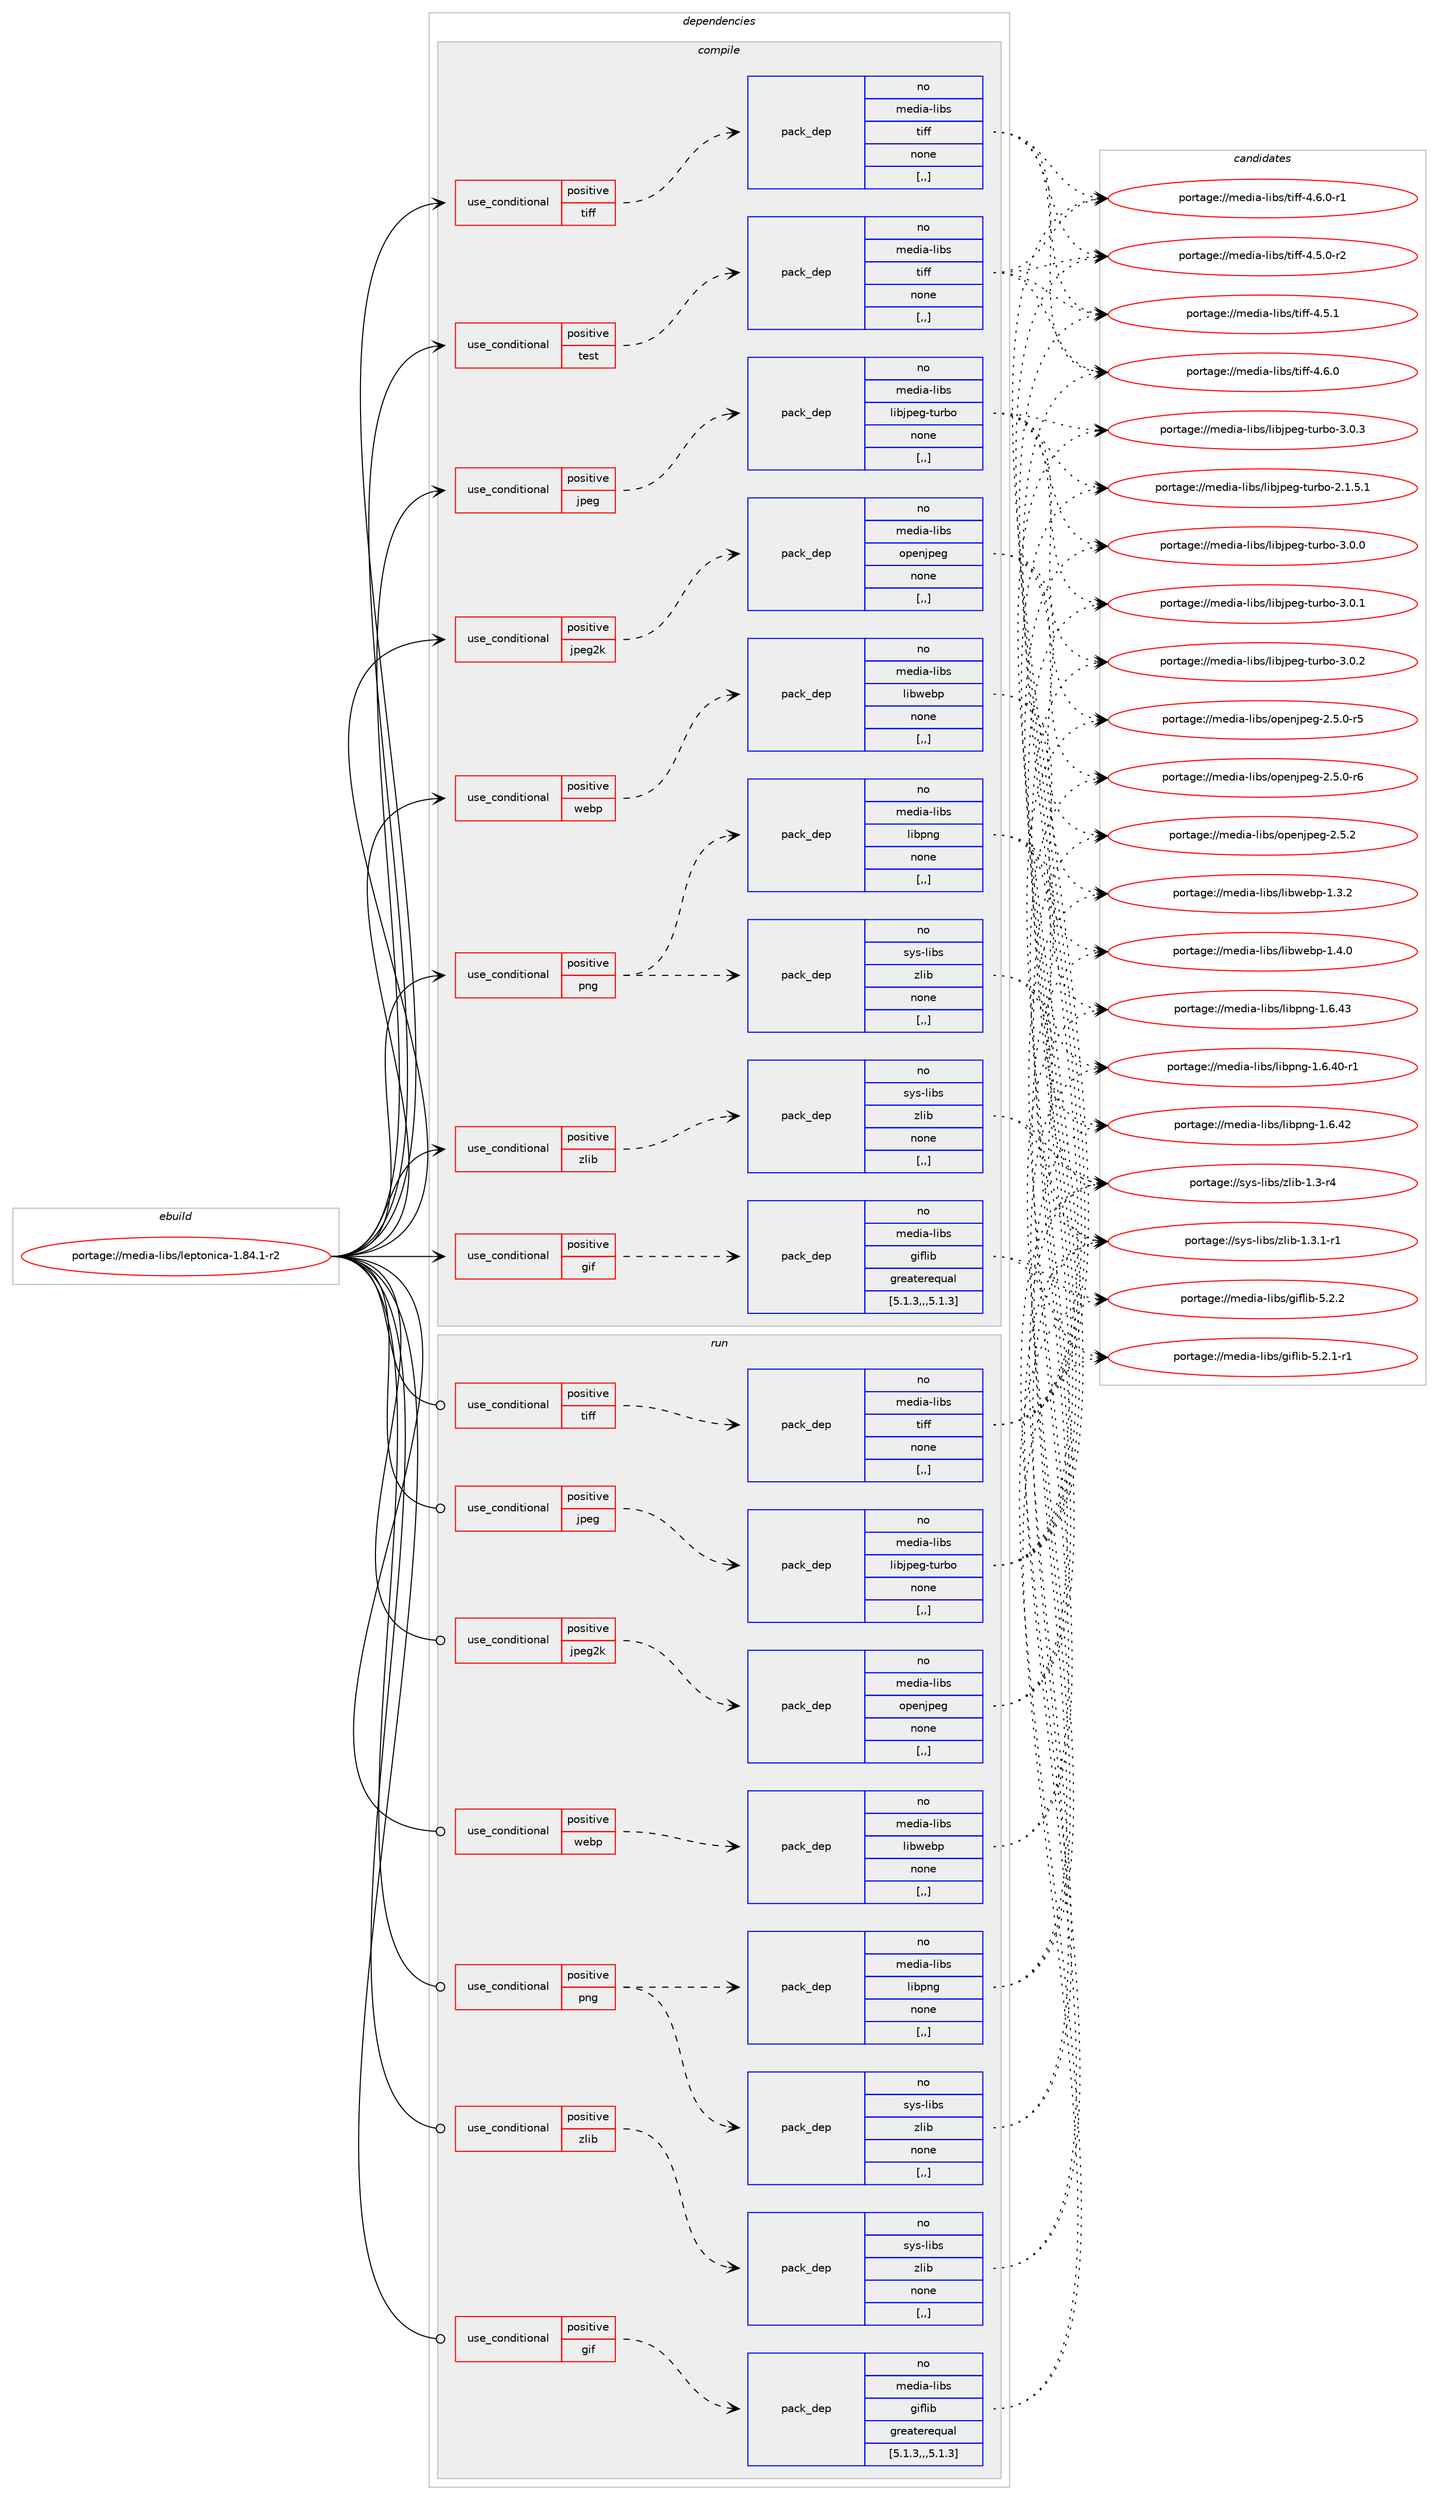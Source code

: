 digraph prolog {

# *************
# Graph options
# *************

newrank=true;
concentrate=true;
compound=true;
graph [rankdir=LR,fontname=Helvetica,fontsize=10,ranksep=1.5];#, ranksep=2.5, nodesep=0.2];
edge  [arrowhead=vee];
node  [fontname=Helvetica,fontsize=10];

# **********
# The ebuild
# **********

subgraph cluster_leftcol {
color=gray;
rank=same;
label=<<i>ebuild</i>>;
id [label="portage://media-libs/leptonica-1.84.1-r2", color=red, width=4, href="../media-libs/leptonica-1.84.1-r2.svg"];
}

# ****************
# The dependencies
# ****************

subgraph cluster_midcol {
color=gray;
label=<<i>dependencies</i>>;
subgraph cluster_compile {
fillcolor="#eeeeee";
style=filled;
label=<<i>compile</i>>;
subgraph cond73645 {
dependency291904 [label=<<TABLE BORDER="0" CELLBORDER="1" CELLSPACING="0" CELLPADDING="4"><TR><TD ROWSPAN="3" CELLPADDING="10">use_conditional</TD></TR><TR><TD>positive</TD></TR><TR><TD>gif</TD></TR></TABLE>>, shape=none, color=red];
subgraph pack215945 {
dependency291905 [label=<<TABLE BORDER="0" CELLBORDER="1" CELLSPACING="0" CELLPADDING="4" WIDTH="220"><TR><TD ROWSPAN="6" CELLPADDING="30">pack_dep</TD></TR><TR><TD WIDTH="110">no</TD></TR><TR><TD>media-libs</TD></TR><TR><TD>giflib</TD></TR><TR><TD>greaterequal</TD></TR><TR><TD>[5.1.3,,,5.1.3]</TD></TR></TABLE>>, shape=none, color=blue];
}
dependency291904:e -> dependency291905:w [weight=20,style="dashed",arrowhead="vee"];
}
id:e -> dependency291904:w [weight=20,style="solid",arrowhead="vee"];
subgraph cond73646 {
dependency291906 [label=<<TABLE BORDER="0" CELLBORDER="1" CELLSPACING="0" CELLPADDING="4"><TR><TD ROWSPAN="3" CELLPADDING="10">use_conditional</TD></TR><TR><TD>positive</TD></TR><TR><TD>jpeg</TD></TR></TABLE>>, shape=none, color=red];
subgraph pack215946 {
dependency291907 [label=<<TABLE BORDER="0" CELLBORDER="1" CELLSPACING="0" CELLPADDING="4" WIDTH="220"><TR><TD ROWSPAN="6" CELLPADDING="30">pack_dep</TD></TR><TR><TD WIDTH="110">no</TD></TR><TR><TD>media-libs</TD></TR><TR><TD>libjpeg-turbo</TD></TR><TR><TD>none</TD></TR><TR><TD>[,,]</TD></TR></TABLE>>, shape=none, color=blue];
}
dependency291906:e -> dependency291907:w [weight=20,style="dashed",arrowhead="vee"];
}
id:e -> dependency291906:w [weight=20,style="solid",arrowhead="vee"];
subgraph cond73647 {
dependency291908 [label=<<TABLE BORDER="0" CELLBORDER="1" CELLSPACING="0" CELLPADDING="4"><TR><TD ROWSPAN="3" CELLPADDING="10">use_conditional</TD></TR><TR><TD>positive</TD></TR><TR><TD>jpeg2k</TD></TR></TABLE>>, shape=none, color=red];
subgraph pack215947 {
dependency291909 [label=<<TABLE BORDER="0" CELLBORDER="1" CELLSPACING="0" CELLPADDING="4" WIDTH="220"><TR><TD ROWSPAN="6" CELLPADDING="30">pack_dep</TD></TR><TR><TD WIDTH="110">no</TD></TR><TR><TD>media-libs</TD></TR><TR><TD>openjpeg</TD></TR><TR><TD>none</TD></TR><TR><TD>[,,]</TD></TR></TABLE>>, shape=none, color=blue];
}
dependency291908:e -> dependency291909:w [weight=20,style="dashed",arrowhead="vee"];
}
id:e -> dependency291908:w [weight=20,style="solid",arrowhead="vee"];
subgraph cond73648 {
dependency291910 [label=<<TABLE BORDER="0" CELLBORDER="1" CELLSPACING="0" CELLPADDING="4"><TR><TD ROWSPAN="3" CELLPADDING="10">use_conditional</TD></TR><TR><TD>positive</TD></TR><TR><TD>png</TD></TR></TABLE>>, shape=none, color=red];
subgraph pack215948 {
dependency291911 [label=<<TABLE BORDER="0" CELLBORDER="1" CELLSPACING="0" CELLPADDING="4" WIDTH="220"><TR><TD ROWSPAN="6" CELLPADDING="30">pack_dep</TD></TR><TR><TD WIDTH="110">no</TD></TR><TR><TD>media-libs</TD></TR><TR><TD>libpng</TD></TR><TR><TD>none</TD></TR><TR><TD>[,,]</TD></TR></TABLE>>, shape=none, color=blue];
}
dependency291910:e -> dependency291911:w [weight=20,style="dashed",arrowhead="vee"];
subgraph pack215949 {
dependency291912 [label=<<TABLE BORDER="0" CELLBORDER="1" CELLSPACING="0" CELLPADDING="4" WIDTH="220"><TR><TD ROWSPAN="6" CELLPADDING="30">pack_dep</TD></TR><TR><TD WIDTH="110">no</TD></TR><TR><TD>sys-libs</TD></TR><TR><TD>zlib</TD></TR><TR><TD>none</TD></TR><TR><TD>[,,]</TD></TR></TABLE>>, shape=none, color=blue];
}
dependency291910:e -> dependency291912:w [weight=20,style="dashed",arrowhead="vee"];
}
id:e -> dependency291910:w [weight=20,style="solid",arrowhead="vee"];
subgraph cond73649 {
dependency291913 [label=<<TABLE BORDER="0" CELLBORDER="1" CELLSPACING="0" CELLPADDING="4"><TR><TD ROWSPAN="3" CELLPADDING="10">use_conditional</TD></TR><TR><TD>positive</TD></TR><TR><TD>test</TD></TR></TABLE>>, shape=none, color=red];
subgraph pack215950 {
dependency291914 [label=<<TABLE BORDER="0" CELLBORDER="1" CELLSPACING="0" CELLPADDING="4" WIDTH="220"><TR><TD ROWSPAN="6" CELLPADDING="30">pack_dep</TD></TR><TR><TD WIDTH="110">no</TD></TR><TR><TD>media-libs</TD></TR><TR><TD>tiff</TD></TR><TR><TD>none</TD></TR><TR><TD>[,,]</TD></TR></TABLE>>, shape=none, color=blue];
}
dependency291913:e -> dependency291914:w [weight=20,style="dashed",arrowhead="vee"];
}
id:e -> dependency291913:w [weight=20,style="solid",arrowhead="vee"];
subgraph cond73650 {
dependency291915 [label=<<TABLE BORDER="0" CELLBORDER="1" CELLSPACING="0" CELLPADDING="4"><TR><TD ROWSPAN="3" CELLPADDING="10">use_conditional</TD></TR><TR><TD>positive</TD></TR><TR><TD>tiff</TD></TR></TABLE>>, shape=none, color=red];
subgraph pack215951 {
dependency291916 [label=<<TABLE BORDER="0" CELLBORDER="1" CELLSPACING="0" CELLPADDING="4" WIDTH="220"><TR><TD ROWSPAN="6" CELLPADDING="30">pack_dep</TD></TR><TR><TD WIDTH="110">no</TD></TR><TR><TD>media-libs</TD></TR><TR><TD>tiff</TD></TR><TR><TD>none</TD></TR><TR><TD>[,,]</TD></TR></TABLE>>, shape=none, color=blue];
}
dependency291915:e -> dependency291916:w [weight=20,style="dashed",arrowhead="vee"];
}
id:e -> dependency291915:w [weight=20,style="solid",arrowhead="vee"];
subgraph cond73651 {
dependency291917 [label=<<TABLE BORDER="0" CELLBORDER="1" CELLSPACING="0" CELLPADDING="4"><TR><TD ROWSPAN="3" CELLPADDING="10">use_conditional</TD></TR><TR><TD>positive</TD></TR><TR><TD>webp</TD></TR></TABLE>>, shape=none, color=red];
subgraph pack215952 {
dependency291918 [label=<<TABLE BORDER="0" CELLBORDER="1" CELLSPACING="0" CELLPADDING="4" WIDTH="220"><TR><TD ROWSPAN="6" CELLPADDING="30">pack_dep</TD></TR><TR><TD WIDTH="110">no</TD></TR><TR><TD>media-libs</TD></TR><TR><TD>libwebp</TD></TR><TR><TD>none</TD></TR><TR><TD>[,,]</TD></TR></TABLE>>, shape=none, color=blue];
}
dependency291917:e -> dependency291918:w [weight=20,style="dashed",arrowhead="vee"];
}
id:e -> dependency291917:w [weight=20,style="solid",arrowhead="vee"];
subgraph cond73652 {
dependency291919 [label=<<TABLE BORDER="0" CELLBORDER="1" CELLSPACING="0" CELLPADDING="4"><TR><TD ROWSPAN="3" CELLPADDING="10">use_conditional</TD></TR><TR><TD>positive</TD></TR><TR><TD>zlib</TD></TR></TABLE>>, shape=none, color=red];
subgraph pack215953 {
dependency291920 [label=<<TABLE BORDER="0" CELLBORDER="1" CELLSPACING="0" CELLPADDING="4" WIDTH="220"><TR><TD ROWSPAN="6" CELLPADDING="30">pack_dep</TD></TR><TR><TD WIDTH="110">no</TD></TR><TR><TD>sys-libs</TD></TR><TR><TD>zlib</TD></TR><TR><TD>none</TD></TR><TR><TD>[,,]</TD></TR></TABLE>>, shape=none, color=blue];
}
dependency291919:e -> dependency291920:w [weight=20,style="dashed",arrowhead="vee"];
}
id:e -> dependency291919:w [weight=20,style="solid",arrowhead="vee"];
}
subgraph cluster_compileandrun {
fillcolor="#eeeeee";
style=filled;
label=<<i>compile and run</i>>;
}
subgraph cluster_run {
fillcolor="#eeeeee";
style=filled;
label=<<i>run</i>>;
subgraph cond73653 {
dependency291921 [label=<<TABLE BORDER="0" CELLBORDER="1" CELLSPACING="0" CELLPADDING="4"><TR><TD ROWSPAN="3" CELLPADDING="10">use_conditional</TD></TR><TR><TD>positive</TD></TR><TR><TD>gif</TD></TR></TABLE>>, shape=none, color=red];
subgraph pack215954 {
dependency291922 [label=<<TABLE BORDER="0" CELLBORDER="1" CELLSPACING="0" CELLPADDING="4" WIDTH="220"><TR><TD ROWSPAN="6" CELLPADDING="30">pack_dep</TD></TR><TR><TD WIDTH="110">no</TD></TR><TR><TD>media-libs</TD></TR><TR><TD>giflib</TD></TR><TR><TD>greaterequal</TD></TR><TR><TD>[5.1.3,,,5.1.3]</TD></TR></TABLE>>, shape=none, color=blue];
}
dependency291921:e -> dependency291922:w [weight=20,style="dashed",arrowhead="vee"];
}
id:e -> dependency291921:w [weight=20,style="solid",arrowhead="odot"];
subgraph cond73654 {
dependency291923 [label=<<TABLE BORDER="0" CELLBORDER="1" CELLSPACING="0" CELLPADDING="4"><TR><TD ROWSPAN="3" CELLPADDING="10">use_conditional</TD></TR><TR><TD>positive</TD></TR><TR><TD>jpeg</TD></TR></TABLE>>, shape=none, color=red];
subgraph pack215955 {
dependency291924 [label=<<TABLE BORDER="0" CELLBORDER="1" CELLSPACING="0" CELLPADDING="4" WIDTH="220"><TR><TD ROWSPAN="6" CELLPADDING="30">pack_dep</TD></TR><TR><TD WIDTH="110">no</TD></TR><TR><TD>media-libs</TD></TR><TR><TD>libjpeg-turbo</TD></TR><TR><TD>none</TD></TR><TR><TD>[,,]</TD></TR></TABLE>>, shape=none, color=blue];
}
dependency291923:e -> dependency291924:w [weight=20,style="dashed",arrowhead="vee"];
}
id:e -> dependency291923:w [weight=20,style="solid",arrowhead="odot"];
subgraph cond73655 {
dependency291925 [label=<<TABLE BORDER="0" CELLBORDER="1" CELLSPACING="0" CELLPADDING="4"><TR><TD ROWSPAN="3" CELLPADDING="10">use_conditional</TD></TR><TR><TD>positive</TD></TR><TR><TD>jpeg2k</TD></TR></TABLE>>, shape=none, color=red];
subgraph pack215956 {
dependency291926 [label=<<TABLE BORDER="0" CELLBORDER="1" CELLSPACING="0" CELLPADDING="4" WIDTH="220"><TR><TD ROWSPAN="6" CELLPADDING="30">pack_dep</TD></TR><TR><TD WIDTH="110">no</TD></TR><TR><TD>media-libs</TD></TR><TR><TD>openjpeg</TD></TR><TR><TD>none</TD></TR><TR><TD>[,,]</TD></TR></TABLE>>, shape=none, color=blue];
}
dependency291925:e -> dependency291926:w [weight=20,style="dashed",arrowhead="vee"];
}
id:e -> dependency291925:w [weight=20,style="solid",arrowhead="odot"];
subgraph cond73656 {
dependency291927 [label=<<TABLE BORDER="0" CELLBORDER="1" CELLSPACING="0" CELLPADDING="4"><TR><TD ROWSPAN="3" CELLPADDING="10">use_conditional</TD></TR><TR><TD>positive</TD></TR><TR><TD>png</TD></TR></TABLE>>, shape=none, color=red];
subgraph pack215957 {
dependency291928 [label=<<TABLE BORDER="0" CELLBORDER="1" CELLSPACING="0" CELLPADDING="4" WIDTH="220"><TR><TD ROWSPAN="6" CELLPADDING="30">pack_dep</TD></TR><TR><TD WIDTH="110">no</TD></TR><TR><TD>media-libs</TD></TR><TR><TD>libpng</TD></TR><TR><TD>none</TD></TR><TR><TD>[,,]</TD></TR></TABLE>>, shape=none, color=blue];
}
dependency291927:e -> dependency291928:w [weight=20,style="dashed",arrowhead="vee"];
subgraph pack215958 {
dependency291929 [label=<<TABLE BORDER="0" CELLBORDER="1" CELLSPACING="0" CELLPADDING="4" WIDTH="220"><TR><TD ROWSPAN="6" CELLPADDING="30">pack_dep</TD></TR><TR><TD WIDTH="110">no</TD></TR><TR><TD>sys-libs</TD></TR><TR><TD>zlib</TD></TR><TR><TD>none</TD></TR><TR><TD>[,,]</TD></TR></TABLE>>, shape=none, color=blue];
}
dependency291927:e -> dependency291929:w [weight=20,style="dashed",arrowhead="vee"];
}
id:e -> dependency291927:w [weight=20,style="solid",arrowhead="odot"];
subgraph cond73657 {
dependency291930 [label=<<TABLE BORDER="0" CELLBORDER="1" CELLSPACING="0" CELLPADDING="4"><TR><TD ROWSPAN="3" CELLPADDING="10">use_conditional</TD></TR><TR><TD>positive</TD></TR><TR><TD>tiff</TD></TR></TABLE>>, shape=none, color=red];
subgraph pack215959 {
dependency291931 [label=<<TABLE BORDER="0" CELLBORDER="1" CELLSPACING="0" CELLPADDING="4" WIDTH="220"><TR><TD ROWSPAN="6" CELLPADDING="30">pack_dep</TD></TR><TR><TD WIDTH="110">no</TD></TR><TR><TD>media-libs</TD></TR><TR><TD>tiff</TD></TR><TR><TD>none</TD></TR><TR><TD>[,,]</TD></TR></TABLE>>, shape=none, color=blue];
}
dependency291930:e -> dependency291931:w [weight=20,style="dashed",arrowhead="vee"];
}
id:e -> dependency291930:w [weight=20,style="solid",arrowhead="odot"];
subgraph cond73658 {
dependency291932 [label=<<TABLE BORDER="0" CELLBORDER="1" CELLSPACING="0" CELLPADDING="4"><TR><TD ROWSPAN="3" CELLPADDING="10">use_conditional</TD></TR><TR><TD>positive</TD></TR><TR><TD>webp</TD></TR></TABLE>>, shape=none, color=red];
subgraph pack215960 {
dependency291933 [label=<<TABLE BORDER="0" CELLBORDER="1" CELLSPACING="0" CELLPADDING="4" WIDTH="220"><TR><TD ROWSPAN="6" CELLPADDING="30">pack_dep</TD></TR><TR><TD WIDTH="110">no</TD></TR><TR><TD>media-libs</TD></TR><TR><TD>libwebp</TD></TR><TR><TD>none</TD></TR><TR><TD>[,,]</TD></TR></TABLE>>, shape=none, color=blue];
}
dependency291932:e -> dependency291933:w [weight=20,style="dashed",arrowhead="vee"];
}
id:e -> dependency291932:w [weight=20,style="solid",arrowhead="odot"];
subgraph cond73659 {
dependency291934 [label=<<TABLE BORDER="0" CELLBORDER="1" CELLSPACING="0" CELLPADDING="4"><TR><TD ROWSPAN="3" CELLPADDING="10">use_conditional</TD></TR><TR><TD>positive</TD></TR><TR><TD>zlib</TD></TR></TABLE>>, shape=none, color=red];
subgraph pack215961 {
dependency291935 [label=<<TABLE BORDER="0" CELLBORDER="1" CELLSPACING="0" CELLPADDING="4" WIDTH="220"><TR><TD ROWSPAN="6" CELLPADDING="30">pack_dep</TD></TR><TR><TD WIDTH="110">no</TD></TR><TR><TD>sys-libs</TD></TR><TR><TD>zlib</TD></TR><TR><TD>none</TD></TR><TR><TD>[,,]</TD></TR></TABLE>>, shape=none, color=blue];
}
dependency291934:e -> dependency291935:w [weight=20,style="dashed",arrowhead="vee"];
}
id:e -> dependency291934:w [weight=20,style="solid",arrowhead="odot"];
}
}

# **************
# The candidates
# **************

subgraph cluster_choices {
rank=same;
color=gray;
label=<<i>candidates</i>>;

subgraph choice215945 {
color=black;
nodesep=1;
choice10910110010597451081059811547103105102108105984553465046494511449 [label="portage://media-libs/giflib-5.2.1-r1", color=red, width=4,href="../media-libs/giflib-5.2.1-r1.svg"];
choice1091011001059745108105981154710310510210810598455346504650 [label="portage://media-libs/giflib-5.2.2", color=red, width=4,href="../media-libs/giflib-5.2.2.svg"];
dependency291905:e -> choice10910110010597451081059811547103105102108105984553465046494511449:w [style=dotted,weight="100"];
dependency291905:e -> choice1091011001059745108105981154710310510210810598455346504650:w [style=dotted,weight="100"];
}
subgraph choice215946 {
color=black;
nodesep=1;
choice109101100105974510810598115471081059810611210110345116117114981114550464946534649 [label="portage://media-libs/libjpeg-turbo-2.1.5.1", color=red, width=4,href="../media-libs/libjpeg-turbo-2.1.5.1.svg"];
choice10910110010597451081059811547108105981061121011034511611711498111455146484648 [label="portage://media-libs/libjpeg-turbo-3.0.0", color=red, width=4,href="../media-libs/libjpeg-turbo-3.0.0.svg"];
choice10910110010597451081059811547108105981061121011034511611711498111455146484649 [label="portage://media-libs/libjpeg-turbo-3.0.1", color=red, width=4,href="../media-libs/libjpeg-turbo-3.0.1.svg"];
choice10910110010597451081059811547108105981061121011034511611711498111455146484650 [label="portage://media-libs/libjpeg-turbo-3.0.2", color=red, width=4,href="../media-libs/libjpeg-turbo-3.0.2.svg"];
choice10910110010597451081059811547108105981061121011034511611711498111455146484651 [label="portage://media-libs/libjpeg-turbo-3.0.3", color=red, width=4,href="../media-libs/libjpeg-turbo-3.0.3.svg"];
dependency291907:e -> choice109101100105974510810598115471081059810611210110345116117114981114550464946534649:w [style=dotted,weight="100"];
dependency291907:e -> choice10910110010597451081059811547108105981061121011034511611711498111455146484648:w [style=dotted,weight="100"];
dependency291907:e -> choice10910110010597451081059811547108105981061121011034511611711498111455146484649:w [style=dotted,weight="100"];
dependency291907:e -> choice10910110010597451081059811547108105981061121011034511611711498111455146484650:w [style=dotted,weight="100"];
dependency291907:e -> choice10910110010597451081059811547108105981061121011034511611711498111455146484651:w [style=dotted,weight="100"];
}
subgraph choice215947 {
color=black;
nodesep=1;
choice109101100105974510810598115471111121011101061121011034550465346484511453 [label="portage://media-libs/openjpeg-2.5.0-r5", color=red, width=4,href="../media-libs/openjpeg-2.5.0-r5.svg"];
choice109101100105974510810598115471111121011101061121011034550465346484511454 [label="portage://media-libs/openjpeg-2.5.0-r6", color=red, width=4,href="../media-libs/openjpeg-2.5.0-r6.svg"];
choice10910110010597451081059811547111112101110106112101103455046534650 [label="portage://media-libs/openjpeg-2.5.2", color=red, width=4,href="../media-libs/openjpeg-2.5.2.svg"];
dependency291909:e -> choice109101100105974510810598115471111121011101061121011034550465346484511453:w [style=dotted,weight="100"];
dependency291909:e -> choice109101100105974510810598115471111121011101061121011034550465346484511454:w [style=dotted,weight="100"];
dependency291909:e -> choice10910110010597451081059811547111112101110106112101103455046534650:w [style=dotted,weight="100"];
}
subgraph choice215948 {
color=black;
nodesep=1;
choice1091011001059745108105981154710810598112110103454946544652484511449 [label="portage://media-libs/libpng-1.6.40-r1", color=red, width=4,href="../media-libs/libpng-1.6.40-r1.svg"];
choice109101100105974510810598115471081059811211010345494654465250 [label="portage://media-libs/libpng-1.6.42", color=red, width=4,href="../media-libs/libpng-1.6.42.svg"];
choice109101100105974510810598115471081059811211010345494654465251 [label="portage://media-libs/libpng-1.6.43", color=red, width=4,href="../media-libs/libpng-1.6.43.svg"];
dependency291911:e -> choice1091011001059745108105981154710810598112110103454946544652484511449:w [style=dotted,weight="100"];
dependency291911:e -> choice109101100105974510810598115471081059811211010345494654465250:w [style=dotted,weight="100"];
dependency291911:e -> choice109101100105974510810598115471081059811211010345494654465251:w [style=dotted,weight="100"];
}
subgraph choice215949 {
color=black;
nodesep=1;
choice11512111545108105981154712210810598454946514511452 [label="portage://sys-libs/zlib-1.3-r4", color=red, width=4,href="../sys-libs/zlib-1.3-r4.svg"];
choice115121115451081059811547122108105984549465146494511449 [label="portage://sys-libs/zlib-1.3.1-r1", color=red, width=4,href="../sys-libs/zlib-1.3.1-r1.svg"];
dependency291912:e -> choice11512111545108105981154712210810598454946514511452:w [style=dotted,weight="100"];
dependency291912:e -> choice115121115451081059811547122108105984549465146494511449:w [style=dotted,weight="100"];
}
subgraph choice215950 {
color=black;
nodesep=1;
choice109101100105974510810598115471161051021024552465346484511450 [label="portage://media-libs/tiff-4.5.0-r2", color=red, width=4,href="../media-libs/tiff-4.5.0-r2.svg"];
choice10910110010597451081059811547116105102102455246534649 [label="portage://media-libs/tiff-4.5.1", color=red, width=4,href="../media-libs/tiff-4.5.1.svg"];
choice10910110010597451081059811547116105102102455246544648 [label="portage://media-libs/tiff-4.6.0", color=red, width=4,href="../media-libs/tiff-4.6.0.svg"];
choice109101100105974510810598115471161051021024552465446484511449 [label="portage://media-libs/tiff-4.6.0-r1", color=red, width=4,href="../media-libs/tiff-4.6.0-r1.svg"];
dependency291914:e -> choice109101100105974510810598115471161051021024552465346484511450:w [style=dotted,weight="100"];
dependency291914:e -> choice10910110010597451081059811547116105102102455246534649:w [style=dotted,weight="100"];
dependency291914:e -> choice10910110010597451081059811547116105102102455246544648:w [style=dotted,weight="100"];
dependency291914:e -> choice109101100105974510810598115471161051021024552465446484511449:w [style=dotted,weight="100"];
}
subgraph choice215951 {
color=black;
nodesep=1;
choice109101100105974510810598115471161051021024552465346484511450 [label="portage://media-libs/tiff-4.5.0-r2", color=red, width=4,href="../media-libs/tiff-4.5.0-r2.svg"];
choice10910110010597451081059811547116105102102455246534649 [label="portage://media-libs/tiff-4.5.1", color=red, width=4,href="../media-libs/tiff-4.5.1.svg"];
choice10910110010597451081059811547116105102102455246544648 [label="portage://media-libs/tiff-4.6.0", color=red, width=4,href="../media-libs/tiff-4.6.0.svg"];
choice109101100105974510810598115471161051021024552465446484511449 [label="portage://media-libs/tiff-4.6.0-r1", color=red, width=4,href="../media-libs/tiff-4.6.0-r1.svg"];
dependency291916:e -> choice109101100105974510810598115471161051021024552465346484511450:w [style=dotted,weight="100"];
dependency291916:e -> choice10910110010597451081059811547116105102102455246534649:w [style=dotted,weight="100"];
dependency291916:e -> choice10910110010597451081059811547116105102102455246544648:w [style=dotted,weight="100"];
dependency291916:e -> choice109101100105974510810598115471161051021024552465446484511449:w [style=dotted,weight="100"];
}
subgraph choice215952 {
color=black;
nodesep=1;
choice109101100105974510810598115471081059811910198112454946514650 [label="portage://media-libs/libwebp-1.3.2", color=red, width=4,href="../media-libs/libwebp-1.3.2.svg"];
choice109101100105974510810598115471081059811910198112454946524648 [label="portage://media-libs/libwebp-1.4.0", color=red, width=4,href="../media-libs/libwebp-1.4.0.svg"];
dependency291918:e -> choice109101100105974510810598115471081059811910198112454946514650:w [style=dotted,weight="100"];
dependency291918:e -> choice109101100105974510810598115471081059811910198112454946524648:w [style=dotted,weight="100"];
}
subgraph choice215953 {
color=black;
nodesep=1;
choice11512111545108105981154712210810598454946514511452 [label="portage://sys-libs/zlib-1.3-r4", color=red, width=4,href="../sys-libs/zlib-1.3-r4.svg"];
choice115121115451081059811547122108105984549465146494511449 [label="portage://sys-libs/zlib-1.3.1-r1", color=red, width=4,href="../sys-libs/zlib-1.3.1-r1.svg"];
dependency291920:e -> choice11512111545108105981154712210810598454946514511452:w [style=dotted,weight="100"];
dependency291920:e -> choice115121115451081059811547122108105984549465146494511449:w [style=dotted,weight="100"];
}
subgraph choice215954 {
color=black;
nodesep=1;
choice10910110010597451081059811547103105102108105984553465046494511449 [label="portage://media-libs/giflib-5.2.1-r1", color=red, width=4,href="../media-libs/giflib-5.2.1-r1.svg"];
choice1091011001059745108105981154710310510210810598455346504650 [label="portage://media-libs/giflib-5.2.2", color=red, width=4,href="../media-libs/giflib-5.2.2.svg"];
dependency291922:e -> choice10910110010597451081059811547103105102108105984553465046494511449:w [style=dotted,weight="100"];
dependency291922:e -> choice1091011001059745108105981154710310510210810598455346504650:w [style=dotted,weight="100"];
}
subgraph choice215955 {
color=black;
nodesep=1;
choice109101100105974510810598115471081059810611210110345116117114981114550464946534649 [label="portage://media-libs/libjpeg-turbo-2.1.5.1", color=red, width=4,href="../media-libs/libjpeg-turbo-2.1.5.1.svg"];
choice10910110010597451081059811547108105981061121011034511611711498111455146484648 [label="portage://media-libs/libjpeg-turbo-3.0.0", color=red, width=4,href="../media-libs/libjpeg-turbo-3.0.0.svg"];
choice10910110010597451081059811547108105981061121011034511611711498111455146484649 [label="portage://media-libs/libjpeg-turbo-3.0.1", color=red, width=4,href="../media-libs/libjpeg-turbo-3.0.1.svg"];
choice10910110010597451081059811547108105981061121011034511611711498111455146484650 [label="portage://media-libs/libjpeg-turbo-3.0.2", color=red, width=4,href="../media-libs/libjpeg-turbo-3.0.2.svg"];
choice10910110010597451081059811547108105981061121011034511611711498111455146484651 [label="portage://media-libs/libjpeg-turbo-3.0.3", color=red, width=4,href="../media-libs/libjpeg-turbo-3.0.3.svg"];
dependency291924:e -> choice109101100105974510810598115471081059810611210110345116117114981114550464946534649:w [style=dotted,weight="100"];
dependency291924:e -> choice10910110010597451081059811547108105981061121011034511611711498111455146484648:w [style=dotted,weight="100"];
dependency291924:e -> choice10910110010597451081059811547108105981061121011034511611711498111455146484649:w [style=dotted,weight="100"];
dependency291924:e -> choice10910110010597451081059811547108105981061121011034511611711498111455146484650:w [style=dotted,weight="100"];
dependency291924:e -> choice10910110010597451081059811547108105981061121011034511611711498111455146484651:w [style=dotted,weight="100"];
}
subgraph choice215956 {
color=black;
nodesep=1;
choice109101100105974510810598115471111121011101061121011034550465346484511453 [label="portage://media-libs/openjpeg-2.5.0-r5", color=red, width=4,href="../media-libs/openjpeg-2.5.0-r5.svg"];
choice109101100105974510810598115471111121011101061121011034550465346484511454 [label="portage://media-libs/openjpeg-2.5.0-r6", color=red, width=4,href="../media-libs/openjpeg-2.5.0-r6.svg"];
choice10910110010597451081059811547111112101110106112101103455046534650 [label="portage://media-libs/openjpeg-2.5.2", color=red, width=4,href="../media-libs/openjpeg-2.5.2.svg"];
dependency291926:e -> choice109101100105974510810598115471111121011101061121011034550465346484511453:w [style=dotted,weight="100"];
dependency291926:e -> choice109101100105974510810598115471111121011101061121011034550465346484511454:w [style=dotted,weight="100"];
dependency291926:e -> choice10910110010597451081059811547111112101110106112101103455046534650:w [style=dotted,weight="100"];
}
subgraph choice215957 {
color=black;
nodesep=1;
choice1091011001059745108105981154710810598112110103454946544652484511449 [label="portage://media-libs/libpng-1.6.40-r1", color=red, width=4,href="../media-libs/libpng-1.6.40-r1.svg"];
choice109101100105974510810598115471081059811211010345494654465250 [label="portage://media-libs/libpng-1.6.42", color=red, width=4,href="../media-libs/libpng-1.6.42.svg"];
choice109101100105974510810598115471081059811211010345494654465251 [label="portage://media-libs/libpng-1.6.43", color=red, width=4,href="../media-libs/libpng-1.6.43.svg"];
dependency291928:e -> choice1091011001059745108105981154710810598112110103454946544652484511449:w [style=dotted,weight="100"];
dependency291928:e -> choice109101100105974510810598115471081059811211010345494654465250:w [style=dotted,weight="100"];
dependency291928:e -> choice109101100105974510810598115471081059811211010345494654465251:w [style=dotted,weight="100"];
}
subgraph choice215958 {
color=black;
nodesep=1;
choice11512111545108105981154712210810598454946514511452 [label="portage://sys-libs/zlib-1.3-r4", color=red, width=4,href="../sys-libs/zlib-1.3-r4.svg"];
choice115121115451081059811547122108105984549465146494511449 [label="portage://sys-libs/zlib-1.3.1-r1", color=red, width=4,href="../sys-libs/zlib-1.3.1-r1.svg"];
dependency291929:e -> choice11512111545108105981154712210810598454946514511452:w [style=dotted,weight="100"];
dependency291929:e -> choice115121115451081059811547122108105984549465146494511449:w [style=dotted,weight="100"];
}
subgraph choice215959 {
color=black;
nodesep=1;
choice109101100105974510810598115471161051021024552465346484511450 [label="portage://media-libs/tiff-4.5.0-r2", color=red, width=4,href="../media-libs/tiff-4.5.0-r2.svg"];
choice10910110010597451081059811547116105102102455246534649 [label="portage://media-libs/tiff-4.5.1", color=red, width=4,href="../media-libs/tiff-4.5.1.svg"];
choice10910110010597451081059811547116105102102455246544648 [label="portage://media-libs/tiff-4.6.0", color=red, width=4,href="../media-libs/tiff-4.6.0.svg"];
choice109101100105974510810598115471161051021024552465446484511449 [label="portage://media-libs/tiff-4.6.0-r1", color=red, width=4,href="../media-libs/tiff-4.6.0-r1.svg"];
dependency291931:e -> choice109101100105974510810598115471161051021024552465346484511450:w [style=dotted,weight="100"];
dependency291931:e -> choice10910110010597451081059811547116105102102455246534649:w [style=dotted,weight="100"];
dependency291931:e -> choice10910110010597451081059811547116105102102455246544648:w [style=dotted,weight="100"];
dependency291931:e -> choice109101100105974510810598115471161051021024552465446484511449:w [style=dotted,weight="100"];
}
subgraph choice215960 {
color=black;
nodesep=1;
choice109101100105974510810598115471081059811910198112454946514650 [label="portage://media-libs/libwebp-1.3.2", color=red, width=4,href="../media-libs/libwebp-1.3.2.svg"];
choice109101100105974510810598115471081059811910198112454946524648 [label="portage://media-libs/libwebp-1.4.0", color=red, width=4,href="../media-libs/libwebp-1.4.0.svg"];
dependency291933:e -> choice109101100105974510810598115471081059811910198112454946514650:w [style=dotted,weight="100"];
dependency291933:e -> choice109101100105974510810598115471081059811910198112454946524648:w [style=dotted,weight="100"];
}
subgraph choice215961 {
color=black;
nodesep=1;
choice11512111545108105981154712210810598454946514511452 [label="portage://sys-libs/zlib-1.3-r4", color=red, width=4,href="../sys-libs/zlib-1.3-r4.svg"];
choice115121115451081059811547122108105984549465146494511449 [label="portage://sys-libs/zlib-1.3.1-r1", color=red, width=4,href="../sys-libs/zlib-1.3.1-r1.svg"];
dependency291935:e -> choice11512111545108105981154712210810598454946514511452:w [style=dotted,weight="100"];
dependency291935:e -> choice115121115451081059811547122108105984549465146494511449:w [style=dotted,weight="100"];
}
}

}
